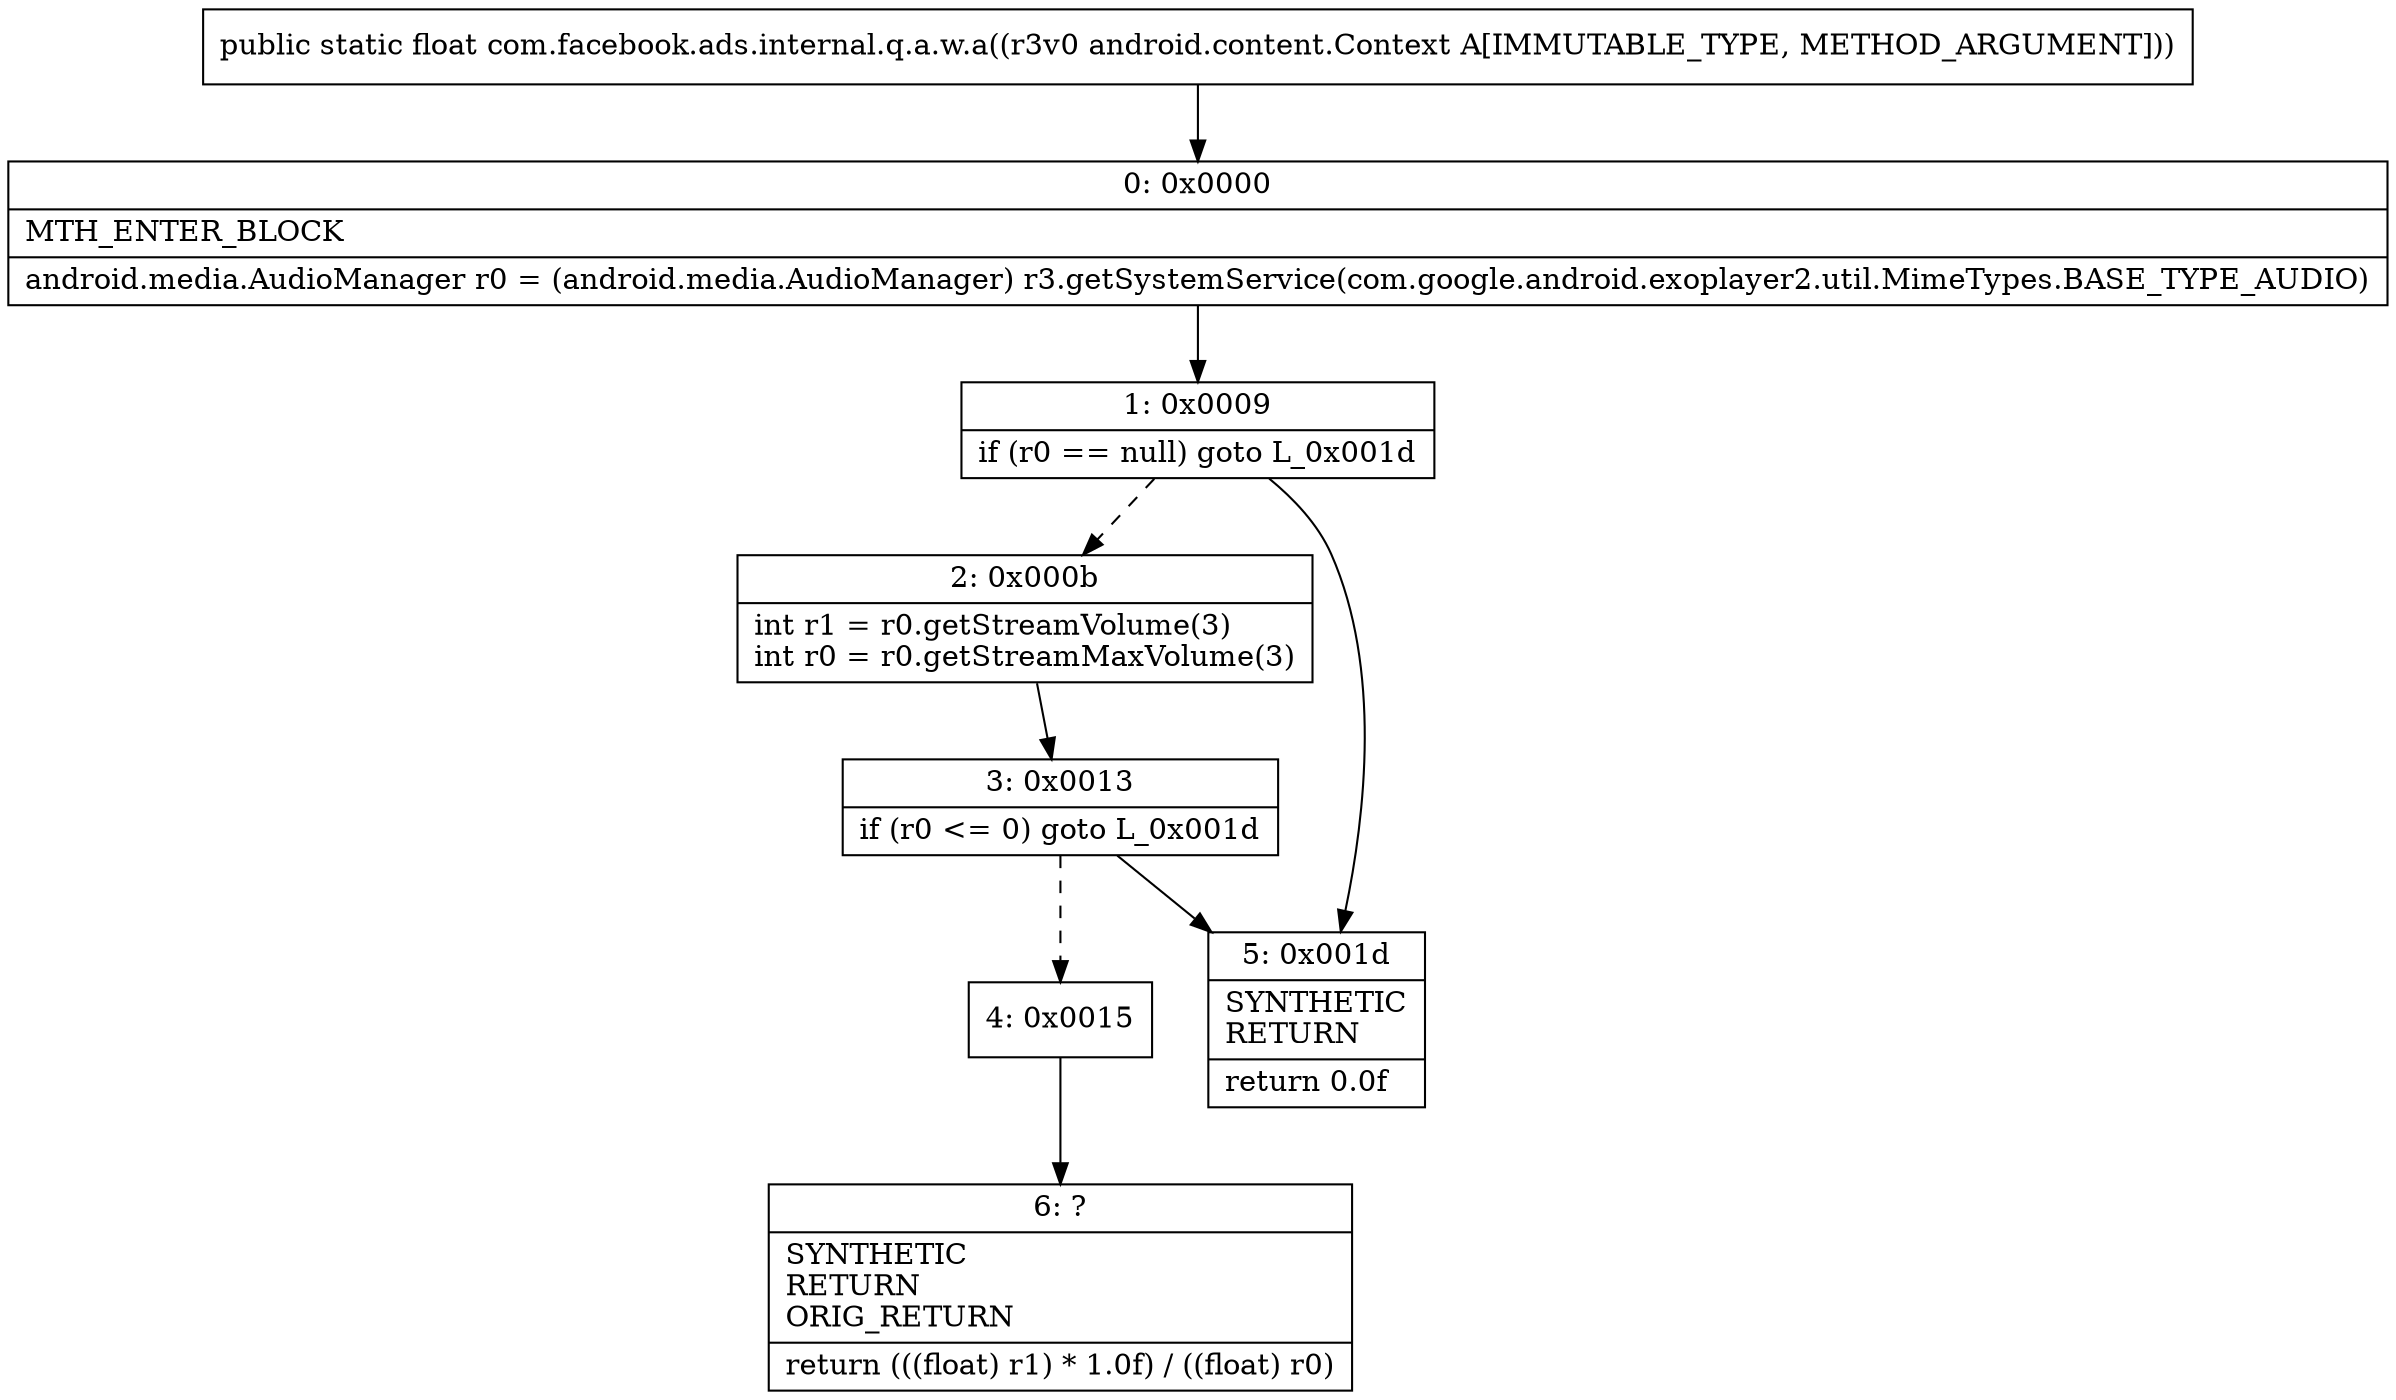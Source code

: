 digraph "CFG forcom.facebook.ads.internal.q.a.w.a(Landroid\/content\/Context;)F" {
Node_0 [shape=record,label="{0\:\ 0x0000|MTH_ENTER_BLOCK\l|android.media.AudioManager r0 = (android.media.AudioManager) r3.getSystemService(com.google.android.exoplayer2.util.MimeTypes.BASE_TYPE_AUDIO)\l}"];
Node_1 [shape=record,label="{1\:\ 0x0009|if (r0 == null) goto L_0x001d\l}"];
Node_2 [shape=record,label="{2\:\ 0x000b|int r1 = r0.getStreamVolume(3)\lint r0 = r0.getStreamMaxVolume(3)\l}"];
Node_3 [shape=record,label="{3\:\ 0x0013|if (r0 \<= 0) goto L_0x001d\l}"];
Node_4 [shape=record,label="{4\:\ 0x0015}"];
Node_5 [shape=record,label="{5\:\ 0x001d|SYNTHETIC\lRETURN\l|return 0.0f\l}"];
Node_6 [shape=record,label="{6\:\ ?|SYNTHETIC\lRETURN\lORIG_RETURN\l|return (((float) r1) * 1.0f) \/ ((float) r0)\l}"];
MethodNode[shape=record,label="{public static float com.facebook.ads.internal.q.a.w.a((r3v0 android.content.Context A[IMMUTABLE_TYPE, METHOD_ARGUMENT])) }"];
MethodNode -> Node_0;
Node_0 -> Node_1;
Node_1 -> Node_2[style=dashed];
Node_1 -> Node_5;
Node_2 -> Node_3;
Node_3 -> Node_4[style=dashed];
Node_3 -> Node_5;
Node_4 -> Node_6;
}

